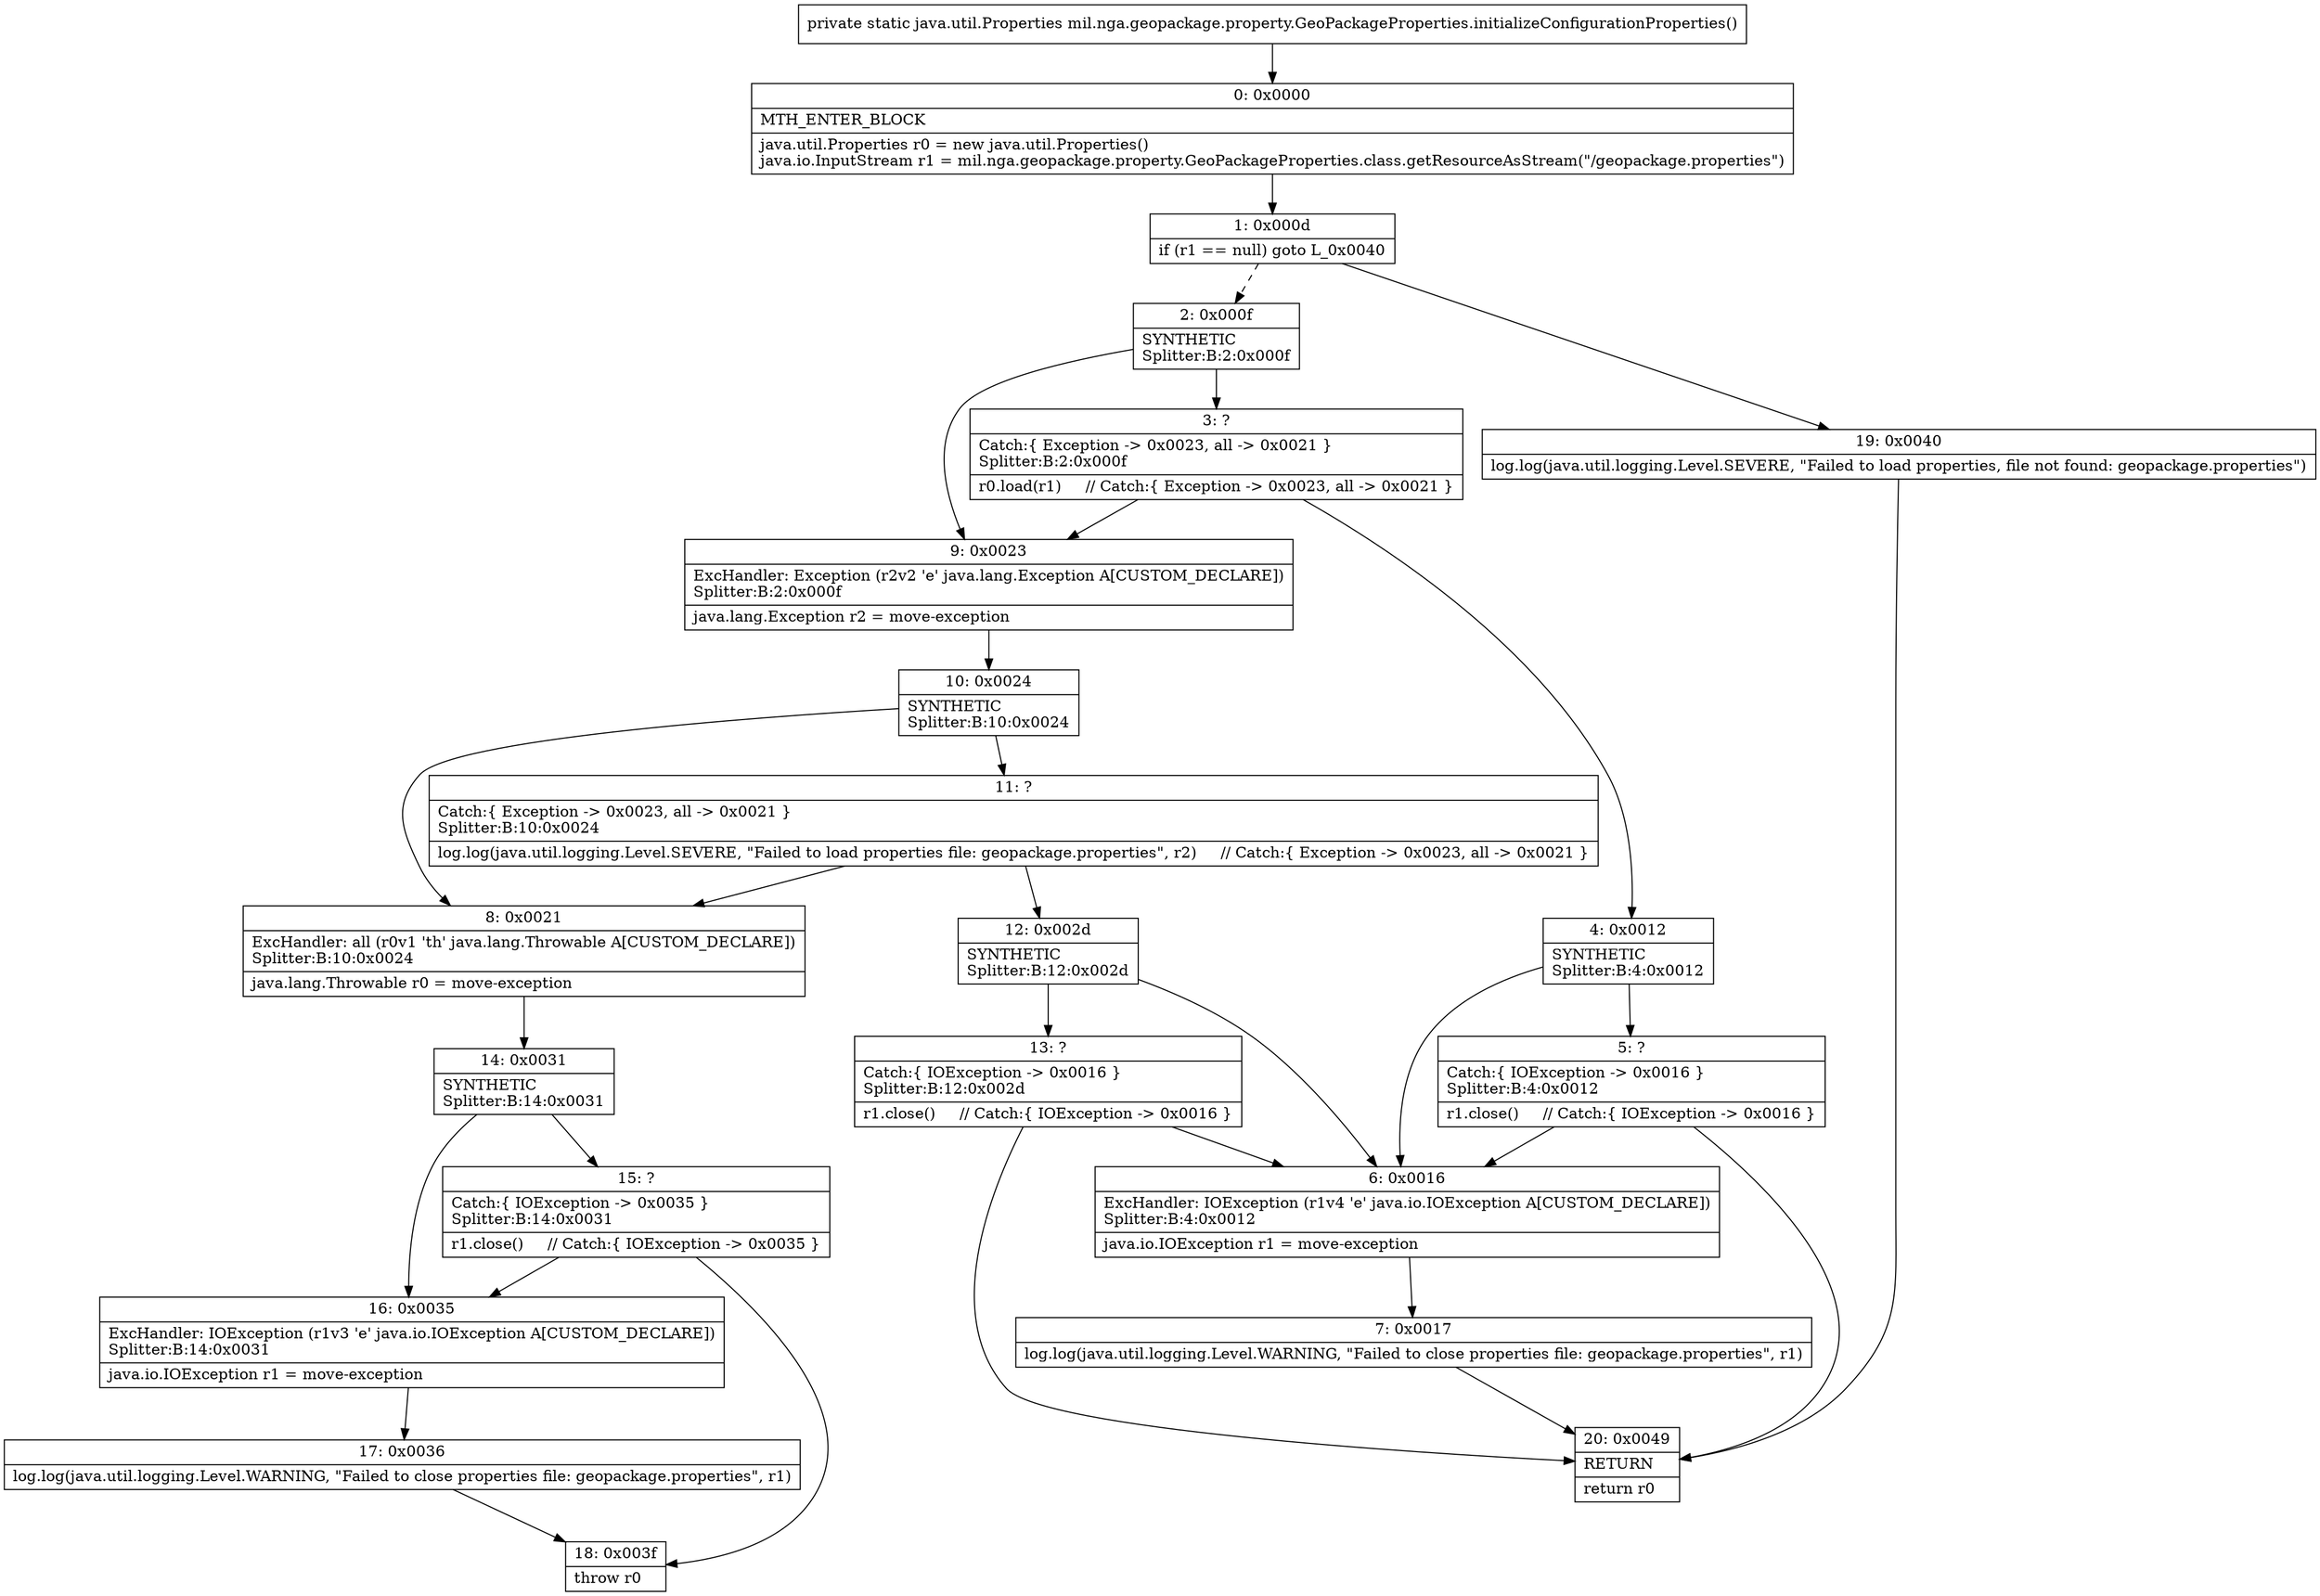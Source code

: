digraph "CFG formil.nga.geopackage.property.GeoPackageProperties.initializeConfigurationProperties()Ljava\/util\/Properties;" {
Node_0 [shape=record,label="{0\:\ 0x0000|MTH_ENTER_BLOCK\l|java.util.Properties r0 = new java.util.Properties()\ljava.io.InputStream r1 = mil.nga.geopackage.property.GeoPackageProperties.class.getResourceAsStream(\"\/geopackage.properties\")\l}"];
Node_1 [shape=record,label="{1\:\ 0x000d|if (r1 == null) goto L_0x0040\l}"];
Node_2 [shape=record,label="{2\:\ 0x000f|SYNTHETIC\lSplitter:B:2:0x000f\l}"];
Node_3 [shape=record,label="{3\:\ ?|Catch:\{ Exception \-\> 0x0023, all \-\> 0x0021 \}\lSplitter:B:2:0x000f\l|r0.load(r1)     \/\/ Catch:\{ Exception \-\> 0x0023, all \-\> 0x0021 \}\l}"];
Node_4 [shape=record,label="{4\:\ 0x0012|SYNTHETIC\lSplitter:B:4:0x0012\l}"];
Node_5 [shape=record,label="{5\:\ ?|Catch:\{ IOException \-\> 0x0016 \}\lSplitter:B:4:0x0012\l|r1.close()     \/\/ Catch:\{ IOException \-\> 0x0016 \}\l}"];
Node_6 [shape=record,label="{6\:\ 0x0016|ExcHandler: IOException (r1v4 'e' java.io.IOException A[CUSTOM_DECLARE])\lSplitter:B:4:0x0012\l|java.io.IOException r1 = move\-exception\l}"];
Node_7 [shape=record,label="{7\:\ 0x0017|log.log(java.util.logging.Level.WARNING, \"Failed to close properties file: geopackage.properties\", r1)\l}"];
Node_8 [shape=record,label="{8\:\ 0x0021|ExcHandler: all (r0v1 'th' java.lang.Throwable A[CUSTOM_DECLARE])\lSplitter:B:10:0x0024\l|java.lang.Throwable r0 = move\-exception\l}"];
Node_9 [shape=record,label="{9\:\ 0x0023|ExcHandler: Exception (r2v2 'e' java.lang.Exception A[CUSTOM_DECLARE])\lSplitter:B:2:0x000f\l|java.lang.Exception r2 = move\-exception\l}"];
Node_10 [shape=record,label="{10\:\ 0x0024|SYNTHETIC\lSplitter:B:10:0x0024\l}"];
Node_11 [shape=record,label="{11\:\ ?|Catch:\{ Exception \-\> 0x0023, all \-\> 0x0021 \}\lSplitter:B:10:0x0024\l|log.log(java.util.logging.Level.SEVERE, \"Failed to load properties file: geopackage.properties\", r2)     \/\/ Catch:\{ Exception \-\> 0x0023, all \-\> 0x0021 \}\l}"];
Node_12 [shape=record,label="{12\:\ 0x002d|SYNTHETIC\lSplitter:B:12:0x002d\l}"];
Node_13 [shape=record,label="{13\:\ ?|Catch:\{ IOException \-\> 0x0016 \}\lSplitter:B:12:0x002d\l|r1.close()     \/\/ Catch:\{ IOException \-\> 0x0016 \}\l}"];
Node_14 [shape=record,label="{14\:\ 0x0031|SYNTHETIC\lSplitter:B:14:0x0031\l}"];
Node_15 [shape=record,label="{15\:\ ?|Catch:\{ IOException \-\> 0x0035 \}\lSplitter:B:14:0x0031\l|r1.close()     \/\/ Catch:\{ IOException \-\> 0x0035 \}\l}"];
Node_16 [shape=record,label="{16\:\ 0x0035|ExcHandler: IOException (r1v3 'e' java.io.IOException A[CUSTOM_DECLARE])\lSplitter:B:14:0x0031\l|java.io.IOException r1 = move\-exception\l}"];
Node_17 [shape=record,label="{17\:\ 0x0036|log.log(java.util.logging.Level.WARNING, \"Failed to close properties file: geopackage.properties\", r1)\l}"];
Node_18 [shape=record,label="{18\:\ 0x003f|throw r0\l}"];
Node_19 [shape=record,label="{19\:\ 0x0040|log.log(java.util.logging.Level.SEVERE, \"Failed to load properties, file not found: geopackage.properties\")\l}"];
Node_20 [shape=record,label="{20\:\ 0x0049|RETURN\l|return r0\l}"];
MethodNode[shape=record,label="{private static java.util.Properties mil.nga.geopackage.property.GeoPackageProperties.initializeConfigurationProperties() }"];
MethodNode -> Node_0;
Node_0 -> Node_1;
Node_1 -> Node_2[style=dashed];
Node_1 -> Node_19;
Node_2 -> Node_3;
Node_2 -> Node_9;
Node_3 -> Node_4;
Node_3 -> Node_9;
Node_4 -> Node_5;
Node_4 -> Node_6;
Node_5 -> Node_6;
Node_5 -> Node_20;
Node_6 -> Node_7;
Node_7 -> Node_20;
Node_8 -> Node_14;
Node_9 -> Node_10;
Node_10 -> Node_11;
Node_10 -> Node_8;
Node_11 -> Node_12;
Node_11 -> Node_8;
Node_12 -> Node_13;
Node_12 -> Node_6;
Node_13 -> Node_6;
Node_13 -> Node_20;
Node_14 -> Node_15;
Node_14 -> Node_16;
Node_15 -> Node_16;
Node_15 -> Node_18;
Node_16 -> Node_17;
Node_17 -> Node_18;
Node_19 -> Node_20;
}

